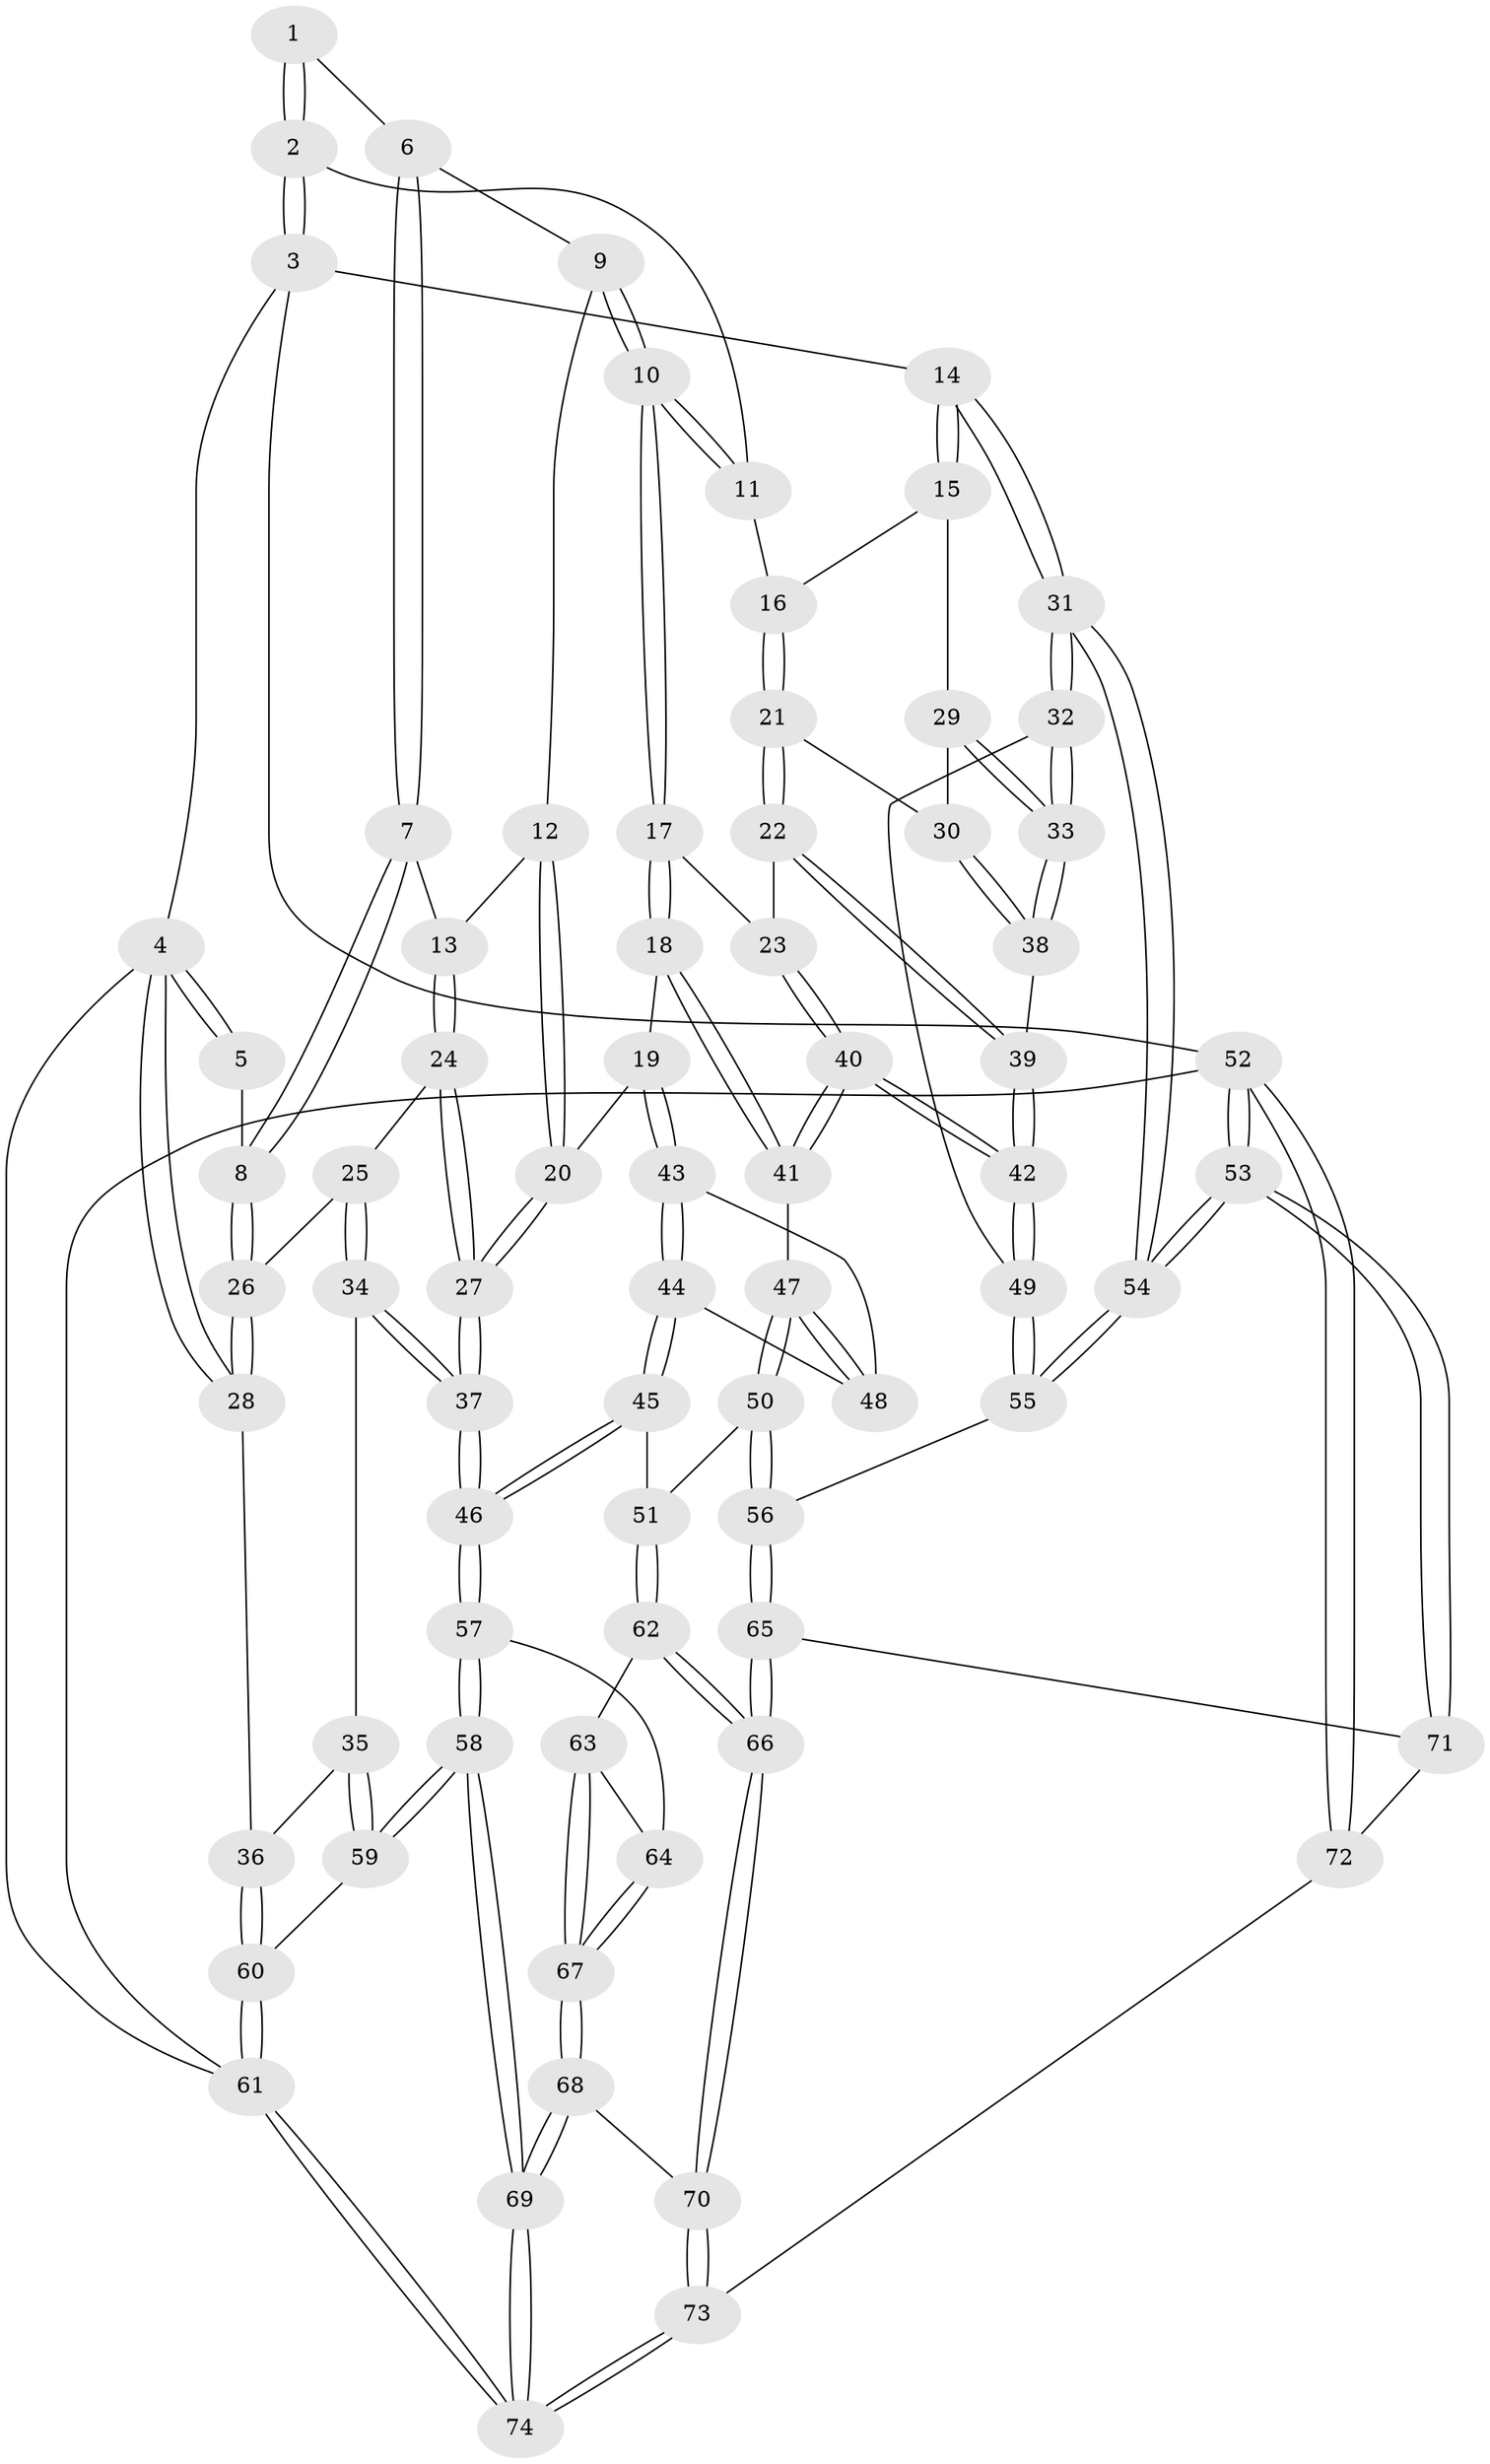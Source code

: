 // Generated by graph-tools (version 1.1) at 2025/27/03/09/25 03:27:12]
// undirected, 74 vertices, 182 edges
graph export_dot {
graph [start="1"]
  node [color=gray90,style=filled];
  1 [pos="+0.3032909172977314+0"];
  2 [pos="+0.6250717857534254+0"];
  3 [pos="+1+0"];
  4 [pos="+0+0"];
  5 [pos="+0.18108191797019915+0"];
  6 [pos="+0.3177532523006831+0.06384841010076074"];
  7 [pos="+0.2783332809348322+0.17469995561950225"];
  8 [pos="+0.12046187649027466+0.14663430075247985"];
  9 [pos="+0.4502120211122971+0.14016127976604012"];
  10 [pos="+0.5412053884026009+0.14328841174287438"];
  11 [pos="+0.6213975013675899+0"];
  12 [pos="+0.2995022488203439+0.18727004407762937"];
  13 [pos="+0.2869350590493757+0.18491384281816012"];
  14 [pos="+1+0.022792677533033472"];
  15 [pos="+0.9281949200938596+0.16986835078591664"];
  16 [pos="+0.7805175522523019+0.17132061871308485"];
  17 [pos="+0.5349520389033204+0.2367580240584282"];
  18 [pos="+0.471796726405576+0.29338116460954605"];
  19 [pos="+0.46618512301824183+0.2972770746510794"];
  20 [pos="+0.4426783991831907+0.2979065035031023"];
  21 [pos="+0.7580570057817287+0.2762555869619842"];
  22 [pos="+0.7082853170850095+0.3127751765764437"];
  23 [pos="+0.6112447669144592+0.298066327029673"];
  24 [pos="+0.2734240168501435+0.2719225721607637"];
  25 [pos="+0.08858325513774946+0.25784690630396595"];
  26 [pos="+0.05140483458339541+0.212825748569388"];
  27 [pos="+0.2846051049686875+0.36920804542509583"];
  28 [pos="+0+0.24306798034374374"];
  29 [pos="+0.8927825109884423+0.2622992987756018"];
  30 [pos="+0.8360654055502356+0.32045400208252567"];
  31 [pos="+1+0.5076847790110237"];
  32 [pos="+1+0.49907493057632707"];
  33 [pos="+1+0.4552805965866406"];
  34 [pos="+0.20637271066466475+0.447452613459367"];
  35 [pos="+0.12280897758911757+0.48898600074171406"];
  36 [pos="+0+0.39126587387470524"];
  37 [pos="+0.2344349452497691+0.45096206711469755"];
  38 [pos="+0.8638321022180473+0.3770620289314629"];
  39 [pos="+0.7366766663488257+0.4361025438430444"];
  40 [pos="+0.6004951393208009+0.48293755811628336"];
  41 [pos="+0.6004321084796362+0.4829311643816186"];
  42 [pos="+0.6997918321221455+0.5529528180329106"];
  43 [pos="+0.4617197582629575+0.3820857735663908"];
  44 [pos="+0.3900684629336735+0.4767953065413616"];
  45 [pos="+0.3443683777665474+0.5100326565788305"];
  46 [pos="+0.2846057404390252+0.5039694287156226"];
  47 [pos="+0.5523689003641283+0.4848871931703276"];
  48 [pos="+0.5333943285172165+0.47294771284730963"];
  49 [pos="+0.7048805741383501+0.564937029089741"];
  50 [pos="+0.4725635300173694+0.5604942505742988"];
  51 [pos="+0.4270280287582126+0.570833429341068"];
  52 [pos="+1+1"];
  53 [pos="+1+1"];
  54 [pos="+1+0.8958912234037142"];
  55 [pos="+0.6756794874901226+0.7052397160785869"];
  56 [pos="+0.6672439421667837+0.7121475227577166"];
  57 [pos="+0.2834604645602931+0.5132404245483847"];
  58 [pos="+0.14985144381060977+0.8632757770916106"];
  59 [pos="+0.09515840500624155+0.5600338665428447"];
  60 [pos="+0+0.694899259071297"];
  61 [pos="+0+1"];
  62 [pos="+0.43469512577518526+0.6452188261155533"];
  63 [pos="+0.373553089137249+0.6632063747029806"];
  64 [pos="+0.3147588103270097+0.589645285697405"];
  65 [pos="+0.617063938832233+0.7692464199925334"];
  66 [pos="+0.5408255376334733+0.8018050489935854"];
  67 [pos="+0.3320905829457945+0.7098455781745499"];
  68 [pos="+0.2855845806564645+0.8243650765147902"];
  69 [pos="+0.1486873531117422+0.8743826614332759"];
  70 [pos="+0.5385394498157686+0.8039608610327316"];
  71 [pos="+0.6922679340742482+0.8856075923385182"];
  72 [pos="+0.6275636892511537+1"];
  73 [pos="+0.5057674451063104+1"];
  74 [pos="+0+1"];
  1 -- 2;
  1 -- 2;
  1 -- 6;
  2 -- 3;
  2 -- 3;
  2 -- 11;
  3 -- 4;
  3 -- 14;
  3 -- 52;
  4 -- 5;
  4 -- 5;
  4 -- 28;
  4 -- 28;
  4 -- 61;
  5 -- 8;
  6 -- 7;
  6 -- 7;
  6 -- 9;
  7 -- 8;
  7 -- 8;
  7 -- 13;
  8 -- 26;
  8 -- 26;
  9 -- 10;
  9 -- 10;
  9 -- 12;
  10 -- 11;
  10 -- 11;
  10 -- 17;
  10 -- 17;
  11 -- 16;
  12 -- 13;
  12 -- 20;
  12 -- 20;
  13 -- 24;
  13 -- 24;
  14 -- 15;
  14 -- 15;
  14 -- 31;
  14 -- 31;
  15 -- 16;
  15 -- 29;
  16 -- 21;
  16 -- 21;
  17 -- 18;
  17 -- 18;
  17 -- 23;
  18 -- 19;
  18 -- 41;
  18 -- 41;
  19 -- 20;
  19 -- 43;
  19 -- 43;
  20 -- 27;
  20 -- 27;
  21 -- 22;
  21 -- 22;
  21 -- 30;
  22 -- 23;
  22 -- 39;
  22 -- 39;
  23 -- 40;
  23 -- 40;
  24 -- 25;
  24 -- 27;
  24 -- 27;
  25 -- 26;
  25 -- 34;
  25 -- 34;
  26 -- 28;
  26 -- 28;
  27 -- 37;
  27 -- 37;
  28 -- 36;
  29 -- 30;
  29 -- 33;
  29 -- 33;
  30 -- 38;
  30 -- 38;
  31 -- 32;
  31 -- 32;
  31 -- 54;
  31 -- 54;
  32 -- 33;
  32 -- 33;
  32 -- 49;
  33 -- 38;
  33 -- 38;
  34 -- 35;
  34 -- 37;
  34 -- 37;
  35 -- 36;
  35 -- 59;
  35 -- 59;
  36 -- 60;
  36 -- 60;
  37 -- 46;
  37 -- 46;
  38 -- 39;
  39 -- 42;
  39 -- 42;
  40 -- 41;
  40 -- 41;
  40 -- 42;
  40 -- 42;
  41 -- 47;
  42 -- 49;
  42 -- 49;
  43 -- 44;
  43 -- 44;
  43 -- 48;
  44 -- 45;
  44 -- 45;
  44 -- 48;
  45 -- 46;
  45 -- 46;
  45 -- 51;
  46 -- 57;
  46 -- 57;
  47 -- 48;
  47 -- 48;
  47 -- 50;
  47 -- 50;
  49 -- 55;
  49 -- 55;
  50 -- 51;
  50 -- 56;
  50 -- 56;
  51 -- 62;
  51 -- 62;
  52 -- 53;
  52 -- 53;
  52 -- 72;
  52 -- 72;
  52 -- 61;
  53 -- 54;
  53 -- 54;
  53 -- 71;
  53 -- 71;
  54 -- 55;
  54 -- 55;
  55 -- 56;
  56 -- 65;
  56 -- 65;
  57 -- 58;
  57 -- 58;
  57 -- 64;
  58 -- 59;
  58 -- 59;
  58 -- 69;
  58 -- 69;
  59 -- 60;
  60 -- 61;
  60 -- 61;
  61 -- 74;
  61 -- 74;
  62 -- 63;
  62 -- 66;
  62 -- 66;
  63 -- 64;
  63 -- 67;
  63 -- 67;
  64 -- 67;
  64 -- 67;
  65 -- 66;
  65 -- 66;
  65 -- 71;
  66 -- 70;
  66 -- 70;
  67 -- 68;
  67 -- 68;
  68 -- 69;
  68 -- 69;
  68 -- 70;
  69 -- 74;
  69 -- 74;
  70 -- 73;
  70 -- 73;
  71 -- 72;
  72 -- 73;
  73 -- 74;
  73 -- 74;
}
